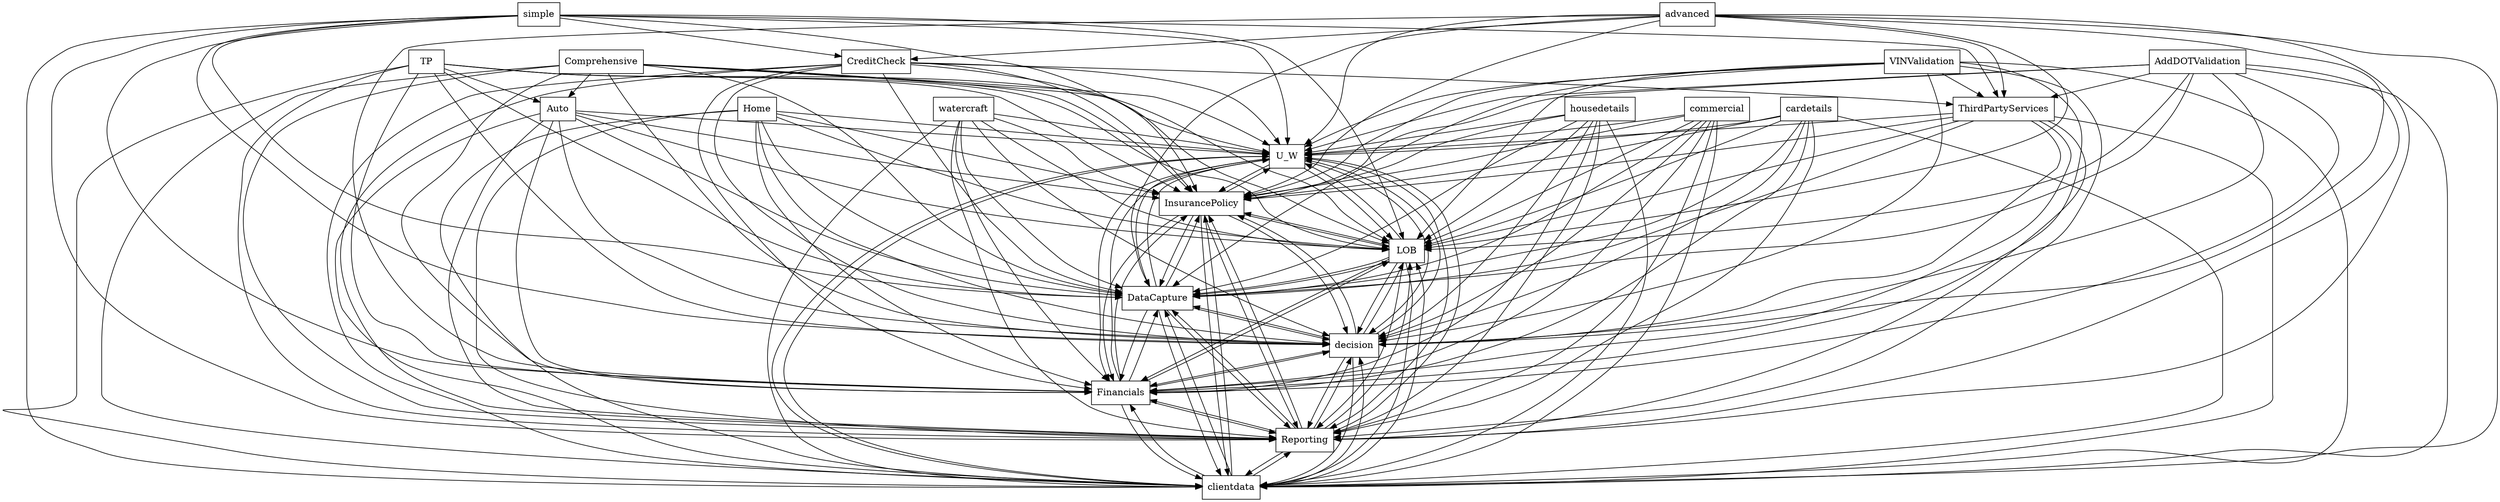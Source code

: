 digraph{
graph [rankdir=TB];
node [shape=box];
edge [arrowhead=normal];
0[label="Home",]
1[label="U_W",]
2[label="ThirdPartyServices",]
3[label="InsurancePolicy",]
4[label="simple",]
5[label="clientdata",]
6[label="Comprehensive",]
7[label="CreditCheck",]
8[label="Reporting",]
9[label="housedetails",]
10[label="Financials",]
11[label="decision",]
12[label="TP",]
13[label="DataCapture",]
14[label="LOB",]
15[label="watercraft",]
16[label="Auto",]
17[label="advanced",]
18[label="cardetails",]
19[label="VINValidation",]
20[label="commercial",]
21[label="AddDOTValidation",]
0->1[label="",]
0->3[label="",]
0->5[label="",]
0->8[label="",]
0->10[label="",]
0->11[label="",]
0->13[label="",]
0->14[label="",]
1->3[label="",]
1->5[label="",]
1->8[label="",]
1->10[label="",]
1->11[label="",]
1->13[label="",]
1->14[label="",]
2->1[label="",]
2->3[label="",]
2->5[label="",]
2->8[label="",]
2->10[label="",]
2->11[label="",]
2->13[label="",]
2->14[label="",]
3->1[label="",]
3->5[label="",]
3->8[label="",]
3->10[label="",]
3->11[label="",]
3->13[label="",]
3->14[label="",]
4->1[label="",]
4->2[label="",]
4->3[label="",]
4->5[label="",]
4->7[label="",]
4->8[label="",]
4->10[label="",]
4->11[label="",]
4->13[label="",]
4->14[label="",]
5->1[label="",]
5->3[label="",]
5->8[label="",]
5->10[label="",]
5->11[label="",]
5->13[label="",]
5->14[label="",]
6->1[label="",]
6->3[label="",]
6->5[label="",]
6->8[label="",]
6->10[label="",]
6->11[label="",]
6->13[label="",]
6->14[label="",]
6->16[label="",]
7->1[label="",]
7->2[label="",]
7->3[label="",]
7->5[label="",]
7->8[label="",]
7->10[label="",]
7->11[label="",]
7->13[label="",]
7->14[label="",]
8->1[label="",]
8->3[label="",]
8->5[label="",]
8->10[label="",]
8->11[label="",]
8->13[label="",]
8->14[label="",]
9->1[label="",]
9->3[label="",]
9->5[label="",]
9->8[label="",]
9->10[label="",]
9->11[label="",]
9->13[label="",]
9->14[label="",]
10->1[label="",]
10->3[label="",]
10->5[label="",]
10->8[label="",]
10->11[label="",]
10->13[label="",]
10->14[label="",]
11->1[label="",]
11->3[label="",]
11->5[label="",]
11->8[label="",]
11->10[label="",]
11->13[label="",]
11->14[label="",]
12->1[label="",]
12->3[label="",]
12->5[label="",]
12->8[label="",]
12->10[label="",]
12->11[label="",]
12->13[label="",]
12->14[label="",]
12->16[label="",]
13->1[label="",]
13->3[label="",]
13->5[label="",]
13->8[label="",]
13->10[label="",]
13->11[label="",]
13->14[label="",]
14->1[label="",]
14->3[label="",]
14->5[label="",]
14->8[label="",]
14->10[label="",]
14->11[label="",]
14->13[label="",]
15->1[label="",]
15->3[label="",]
15->5[label="",]
15->8[label="",]
15->10[label="",]
15->11[label="",]
15->13[label="",]
15->14[label="",]
16->1[label="",]
16->3[label="",]
16->5[label="",]
16->8[label="",]
16->10[label="",]
16->11[label="",]
16->13[label="",]
16->14[label="",]
17->1[label="",]
17->2[label="",]
17->3[label="",]
17->5[label="",]
17->7[label="",]
17->8[label="",]
17->10[label="",]
17->11[label="",]
17->13[label="",]
17->14[label="",]
18->1[label="",]
18->3[label="",]
18->5[label="",]
18->8[label="",]
18->10[label="",]
18->11[label="",]
18->13[label="",]
18->14[label="",]
19->1[label="",]
19->2[label="",]
19->3[label="",]
19->5[label="",]
19->8[label="",]
19->10[label="",]
19->11[label="",]
19->13[label="",]
19->14[label="",]
20->1[label="",]
20->3[label="",]
20->5[label="",]
20->8[label="",]
20->10[label="",]
20->11[label="",]
20->13[label="",]
20->14[label="",]
21->1[label="",]
21->2[label="",]
21->3[label="",]
21->5[label="",]
21->8[label="",]
21->10[label="",]
21->11[label="",]
21->13[label="",]
21->14[label="",]
}
